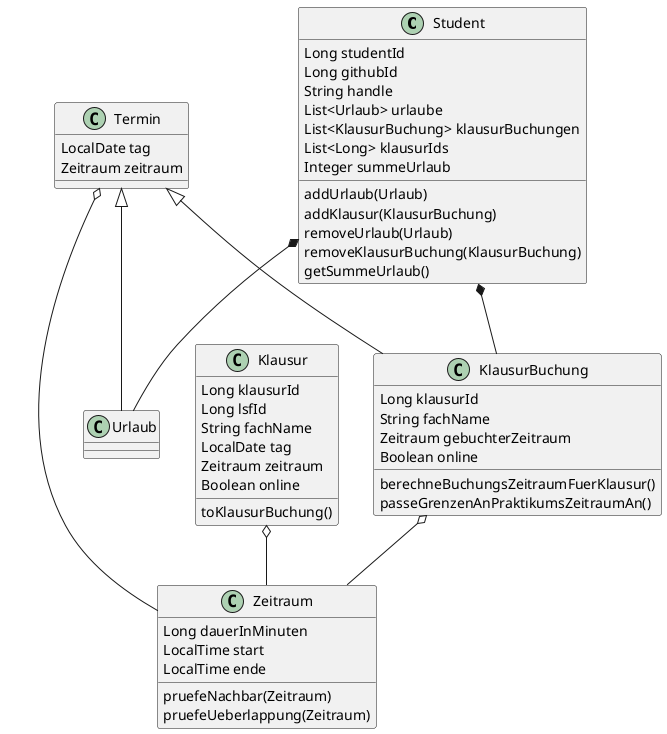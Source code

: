 @startuml

class Student {
    Long studentId
    Long githubId
    String handle
    List<Urlaub> urlaube
    List<KlausurBuchung> klausurBuchungen
    List<Long> klausurIds
    Integer summeUrlaub

    addUrlaub(Urlaub)
    addKlausur(KlausurBuchung)
    removeUrlaub(Urlaub)
    removeKlausurBuchung(KlausurBuchung)
    getSummeUrlaub()
}

class Urlaub extends Termin {

}

class Termin {
    LocalDate tag
    Zeitraum zeitraum
}

class Zeitraum {
    Long dauerInMinuten
    LocalTime start
    LocalTime ende

    pruefeNachbar(Zeitraum)
    pruefeUeberlappung(Zeitraum)
}

class Klausur {
    Long klausurId
    Long lsfId
    String fachName
    LocalDate tag
    Zeitraum zeitraum
    Boolean online

    toKlausurBuchung()
}

class KlausurBuchung extends Termin {
    Long klausurId
    String fachName
    Zeitraum gebuchterZeitraum
    Boolean online

    berechneBuchungsZeitraumFuerKlausur()
    passeGrenzenAnPraktikumsZeitraumAn()
}

Student *-- KlausurBuchung
Student *-- Urlaub
Klausur o-- Zeitraum
Termin o-- Zeitraum
KlausurBuchung o-- Zeitraum



@enduml